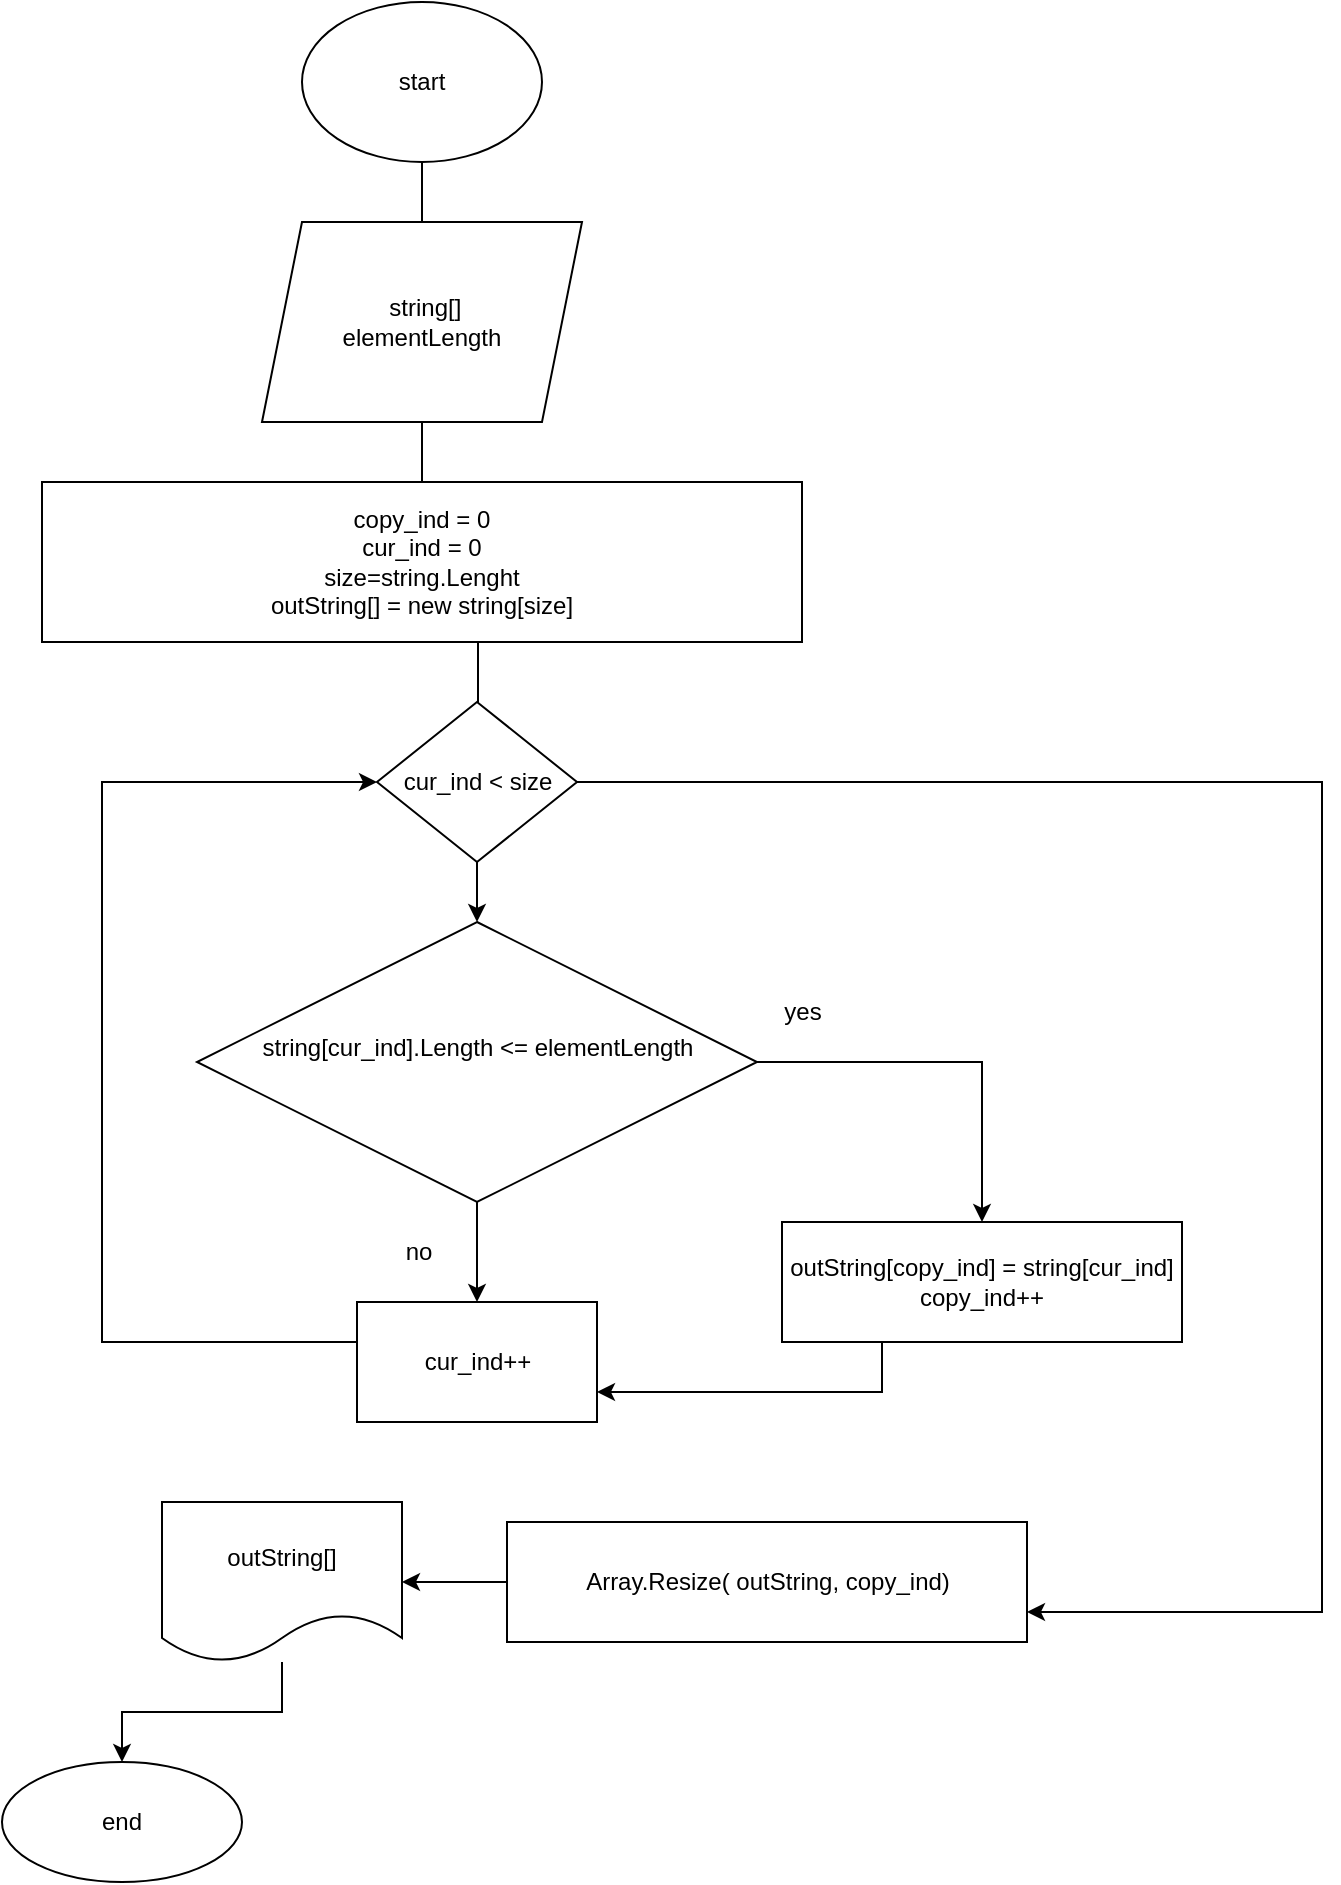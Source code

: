 <mxfile>
    <diagram id="FSRtpdnGLCoiSJ-O7zTI" name="Page-1">
        <mxGraphModel dx="604" dy="600" grid="1" gridSize="10" guides="1" tooltips="1" connect="1" arrows="1" fold="1" page="1" pageScale="1" pageWidth="827" pageHeight="1169" math="0" shadow="0">
            <root>
                <mxCell id="0"/>
                <mxCell id="1" parent="0"/>
                <mxCell id="H922bapUBbwME9SSsVi5-5" value="start" style="ellipse;whiteSpace=wrap;html=1;" vertex="1" parent="1">
                    <mxGeometry x="190" y="50" width="120" height="80" as="geometry"/>
                </mxCell>
                <mxCell id="H922bapUBbwME9SSsVi5-6" value="" style="edgeStyle=orthogonalEdgeStyle;rounded=0;orthogonalLoop=1;jettySize=auto;html=1;" edge="1" parent="1" source="H922bapUBbwME9SSsVi5-23">
                    <mxGeometry relative="1" as="geometry">
                        <mxPoint x="250" y="350" as="targetPoint"/>
                    </mxGeometry>
                </mxCell>
                <mxCell id="H922bapUBbwME9SSsVi5-7" value="" style="edgeStyle=orthogonalEdgeStyle;rounded=0;orthogonalLoop=1;jettySize=auto;html=1;startArrow=none;" edge="1" parent="1" source="H922bapUBbwME9SSsVi5-21" target="H922bapUBbwME9SSsVi5-11">
                    <mxGeometry relative="1" as="geometry"/>
                </mxCell>
                <mxCell id="H922bapUBbwME9SSsVi5-8" value="copy_ind = 0&lt;br&gt;cur_ind = 0&lt;br&gt;size=string.Lenght&lt;br&gt;outString[] = new string[size]" style="rounded=0;whiteSpace=wrap;html=1;" vertex="1" parent="1">
                    <mxGeometry x="60" y="290" width="380" height="80" as="geometry"/>
                </mxCell>
                <mxCell id="H922bapUBbwME9SSsVi5-9" value="" style="edgeStyle=orthogonalEdgeStyle;rounded=0;orthogonalLoop=1;jettySize=auto;html=1;" edge="1" parent="1" source="H922bapUBbwME9SSsVi5-11" target="H922bapUBbwME9SSsVi5-13">
                    <mxGeometry relative="1" as="geometry"/>
                </mxCell>
                <mxCell id="H922bapUBbwME9SSsVi5-10" style="edgeStyle=orthogonalEdgeStyle;rounded=0;orthogonalLoop=1;jettySize=auto;html=1;" edge="1" parent="1" source="H922bapUBbwME9SSsVi5-11" target="H922bapUBbwME9SSsVi5-16">
                    <mxGeometry relative="1" as="geometry"/>
                </mxCell>
                <mxCell id="H922bapUBbwME9SSsVi5-11" value="string[cur_ind].Length &amp;lt;= elementLength&lt;br&gt;&amp;nbsp;" style="rhombus;whiteSpace=wrap;html=1;rounded=0;" vertex="1" parent="1">
                    <mxGeometry x="137.5" y="510" width="280" height="140" as="geometry"/>
                </mxCell>
                <mxCell id="H922bapUBbwME9SSsVi5-12" style="edgeStyle=orthogonalEdgeStyle;rounded=0;orthogonalLoop=1;jettySize=auto;html=1;entryX=0;entryY=0.5;entryDx=0;entryDy=0;" edge="1" parent="1" source="H922bapUBbwME9SSsVi5-13" target="H922bapUBbwME9SSsVi5-21">
                    <mxGeometry relative="1" as="geometry">
                        <Array as="points">
                            <mxPoint x="90" y="720"/>
                            <mxPoint x="90" y="440"/>
                        </Array>
                    </mxGeometry>
                </mxCell>
                <mxCell id="H922bapUBbwME9SSsVi5-13" value="cur_ind++" style="whiteSpace=wrap;html=1;rounded=0;" vertex="1" parent="1">
                    <mxGeometry x="217.5" y="700" width="120" height="60" as="geometry"/>
                </mxCell>
                <mxCell id="H922bapUBbwME9SSsVi5-14" value="no" style="text;html=1;align=center;verticalAlign=middle;resizable=0;points=[];autosize=1;strokeColor=none;fillColor=none;" vertex="1" parent="1">
                    <mxGeometry x="227.5" y="660" width="40" height="30" as="geometry"/>
                </mxCell>
                <mxCell id="H922bapUBbwME9SSsVi5-15" style="edgeStyle=orthogonalEdgeStyle;rounded=0;orthogonalLoop=1;jettySize=auto;html=1;entryX=1;entryY=0.75;entryDx=0;entryDy=0;" edge="1" parent="1" source="H922bapUBbwME9SSsVi5-16" target="H922bapUBbwME9SSsVi5-13">
                    <mxGeometry relative="1" as="geometry">
                        <Array as="points">
                            <mxPoint x="480" y="745"/>
                        </Array>
                    </mxGeometry>
                </mxCell>
                <mxCell id="H922bapUBbwME9SSsVi5-16" value="outString[copy_ind] = string[cur_ind]&lt;br&gt;copy_ind++" style="whiteSpace=wrap;html=1;rounded=0;" vertex="1" parent="1">
                    <mxGeometry x="430" y="660" width="200" height="60" as="geometry"/>
                </mxCell>
                <mxCell id="H922bapUBbwME9SSsVi5-17" value="yes" style="text;html=1;align=center;verticalAlign=middle;resizable=0;points=[];autosize=1;strokeColor=none;fillColor=none;" vertex="1" parent="1">
                    <mxGeometry x="420" y="540" width="40" height="30" as="geometry"/>
                </mxCell>
                <mxCell id="H922bapUBbwME9SSsVi5-18" value="end" style="ellipse;whiteSpace=wrap;html=1;" vertex="1" parent="1">
                    <mxGeometry x="40" y="930" width="120" height="60" as="geometry"/>
                </mxCell>
                <mxCell id="H922bapUBbwME9SSsVi5-19" value="" style="edgeStyle=orthogonalEdgeStyle;rounded=0;orthogonalLoop=1;jettySize=auto;html=1;endArrow=none;" edge="1" parent="1" source="H922bapUBbwME9SSsVi5-8" target="H922bapUBbwME9SSsVi5-21">
                    <mxGeometry relative="1" as="geometry">
                        <mxPoint x="230" y="380" as="sourcePoint"/>
                        <mxPoint x="250" y="490" as="targetPoint"/>
                        <Array as="points">
                            <mxPoint x="278" y="380"/>
                            <mxPoint x="278" y="380"/>
                        </Array>
                    </mxGeometry>
                </mxCell>
                <mxCell id="H922bapUBbwME9SSsVi5-20" style="edgeStyle=orthogonalEdgeStyle;rounded=0;orthogonalLoop=1;jettySize=auto;html=1;entryX=1;entryY=0.75;entryDx=0;entryDy=0;" edge="1" parent="1" source="H922bapUBbwME9SSsVi5-21" target="H922bapUBbwME9SSsVi5-25">
                    <mxGeometry relative="1" as="geometry">
                        <mxPoint x="670" y="920" as="targetPoint"/>
                        <Array as="points">
                            <mxPoint x="700" y="440"/>
                            <mxPoint x="700" y="855"/>
                        </Array>
                    </mxGeometry>
                </mxCell>
                <mxCell id="H922bapUBbwME9SSsVi5-21" value="cur_ind &amp;lt; size" style="rhombus;whiteSpace=wrap;html=1;" vertex="1" parent="1">
                    <mxGeometry x="227.5" y="400" width="100" height="80" as="geometry"/>
                </mxCell>
                <mxCell id="H922bapUBbwME9SSsVi5-22" value="" style="edgeStyle=orthogonalEdgeStyle;rounded=0;orthogonalLoop=1;jettySize=auto;html=1;endArrow=none;" edge="1" parent="1" source="H922bapUBbwME9SSsVi5-5" target="H922bapUBbwME9SSsVi5-23">
                    <mxGeometry relative="1" as="geometry">
                        <mxPoint x="250" y="220" as="targetPoint"/>
                        <mxPoint x="250" y="130" as="sourcePoint"/>
                    </mxGeometry>
                </mxCell>
                <mxCell id="H922bapUBbwME9SSsVi5-23" value="&amp;nbsp;string[]&lt;br&gt;elementLength" style="shape=parallelogram;perimeter=parallelogramPerimeter;whiteSpace=wrap;html=1;fixedSize=1;" vertex="1" parent="1">
                    <mxGeometry x="170" y="160" width="160" height="100" as="geometry"/>
                </mxCell>
                <mxCell id="H922bapUBbwME9SSsVi5-24" value="" style="edgeStyle=orthogonalEdgeStyle;rounded=0;orthogonalLoop=1;jettySize=auto;html=1;" edge="1" parent="1" source="H922bapUBbwME9SSsVi5-25" target="H922bapUBbwME9SSsVi5-27">
                    <mxGeometry relative="1" as="geometry"/>
                </mxCell>
                <mxCell id="H922bapUBbwME9SSsVi5-25" value="Array.Resize( outString, copy_ind)" style="whiteSpace=wrap;html=1;" vertex="1" parent="1">
                    <mxGeometry x="292.5" y="810" width="260" height="60" as="geometry"/>
                </mxCell>
                <mxCell id="H922bapUBbwME9SSsVi5-26" value="" style="edgeStyle=orthogonalEdgeStyle;rounded=0;orthogonalLoop=1;jettySize=auto;html=1;entryX=0.5;entryY=0;entryDx=0;entryDy=0;" edge="1" parent="1" source="H922bapUBbwME9SSsVi5-27" target="H922bapUBbwME9SSsVi5-18">
                    <mxGeometry relative="1" as="geometry">
                        <mxPoint x="192.5" y="710" as="targetPoint"/>
                    </mxGeometry>
                </mxCell>
                <mxCell id="H922bapUBbwME9SSsVi5-27" value="outString[]" style="shape=document;whiteSpace=wrap;html=1;boundedLbl=1;" vertex="1" parent="1">
                    <mxGeometry x="120" y="800" width="120" height="80" as="geometry"/>
                </mxCell>
            </root>
        </mxGraphModel>
    </diagram>
</mxfile>